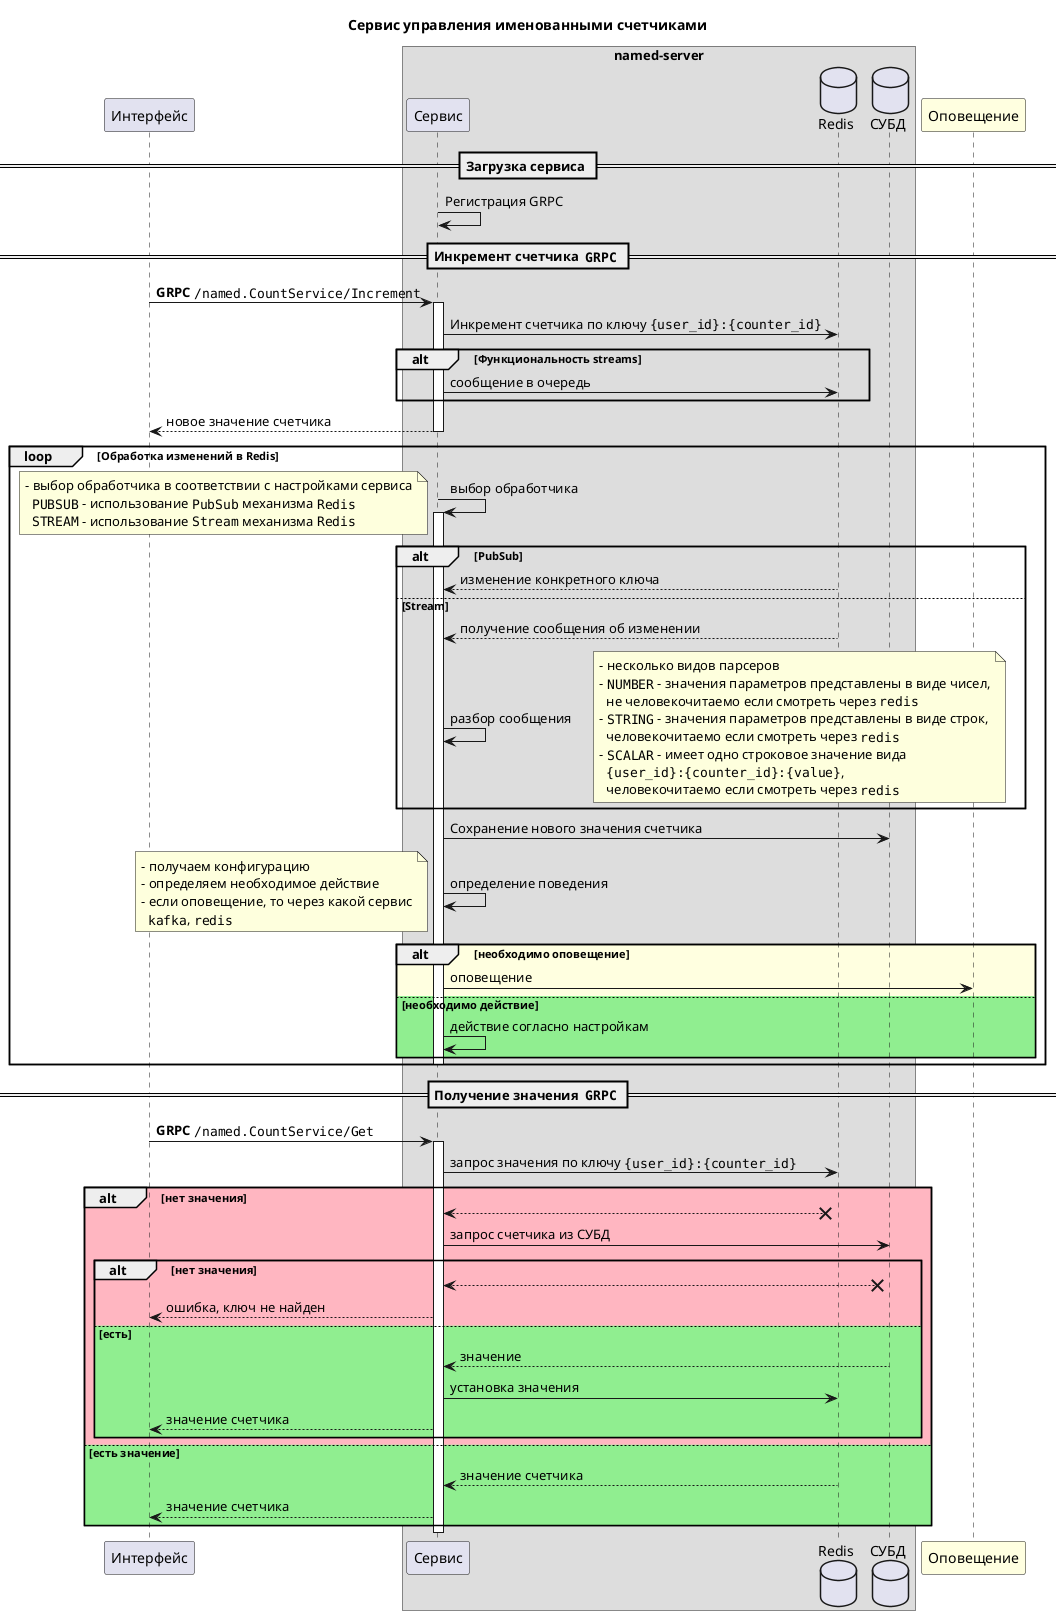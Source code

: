 @startuml
title Сервис управления именованными счетчиками
participant grpc as "Интерфейс"
box named-server
    participant service as "Сервис"
    database redis as "Redis"
    database pg as "СУБД"
end box
participant notify as "Оповещение" #LightYellow

== Загрузка сервиса ==

service -> service: Регистрация GRPC

==  Инкремент счетчика  ""GRPC"" ==

grpc -> service: <b>GRPC</b> ""/named.CountService/Increment""
activate service
service -> redis: Инкремент счетчика по ключу ""{user_id}:{counter_id}""
alt Функциональность streams
  service -> redis: сообщение в очередь
end
service --> grpc: новое значение счетчика
deactivate service

loop Обработка изменений в Redis
  service -> service: выбор обработчика
  activate service
  note left
    - выбор обработчика в соответствии с настройками сервиса
      ""PUBSUB"" - использование ""PubSub"" механизма ""Redis""
      ""STREAM"" - использование ""Stream"" механизма ""Redis""
  end note
  alt PubSub
    service <-- redis: изменение конкретного ключа
  else Stream
    service <-- redis: получение сообщения об изменении
    service -> service: разбор сообщения
    note right
      - несколько видов парсеров
      - ""NUMBER"" - значения параметров представлены в виде чисел,
        не человекочитаемо если смотреть через ""redis""
      - ""STRING"" - значения параметров представлены в виде строк,
        человекочитаемо если смотреть через ""redis""
      - ""SCALAR"" - имеет одно строковое значение вида
        ""{user_id}:{counter_id}:{value}"",
        человекочитаемо если смотреть через ""redis""
    end note
  end
  service -> pg: Сохранение нового значения счетчика
  service -> service: определение поведения
  note left
    - получаем конфигурацию
    - определяем необходимое действие
    - если оповещение, то через какой сервис
      ""kafka"", ""redis""
  end note
  alt #LightYellow необходимо оповещение
    service -> notify: оповещение
  else #LightGreen необходимо действие
    service -> service: действие согласно настройкам
  end
  deactivate service
end

==  Получение значения  ""GRPC"" ==
grpc -> service: <b>GRPC</b> ""/named.CountService/Get""
activate service
service -> redis: запрос значения по ключу ""{user_id}:{counter_id}""
alt #LightPink нет значения
  service <--x redis
  service -> pg: запрос счетчика из СУБД
  alt #LightPink нет значения
    service <--x pg
    service --> grpc: ошибка, ключ не найден
  else #LightGreen есть
    service <-- pg: значение
    service -> redis: установка значения
    service --> grpc: значение счетчика
  end
else #LightGreen есть значение
  service <-- redis: значение счетчика
  service --> grpc: значение счетчика
end
deactivate service


@enduml
